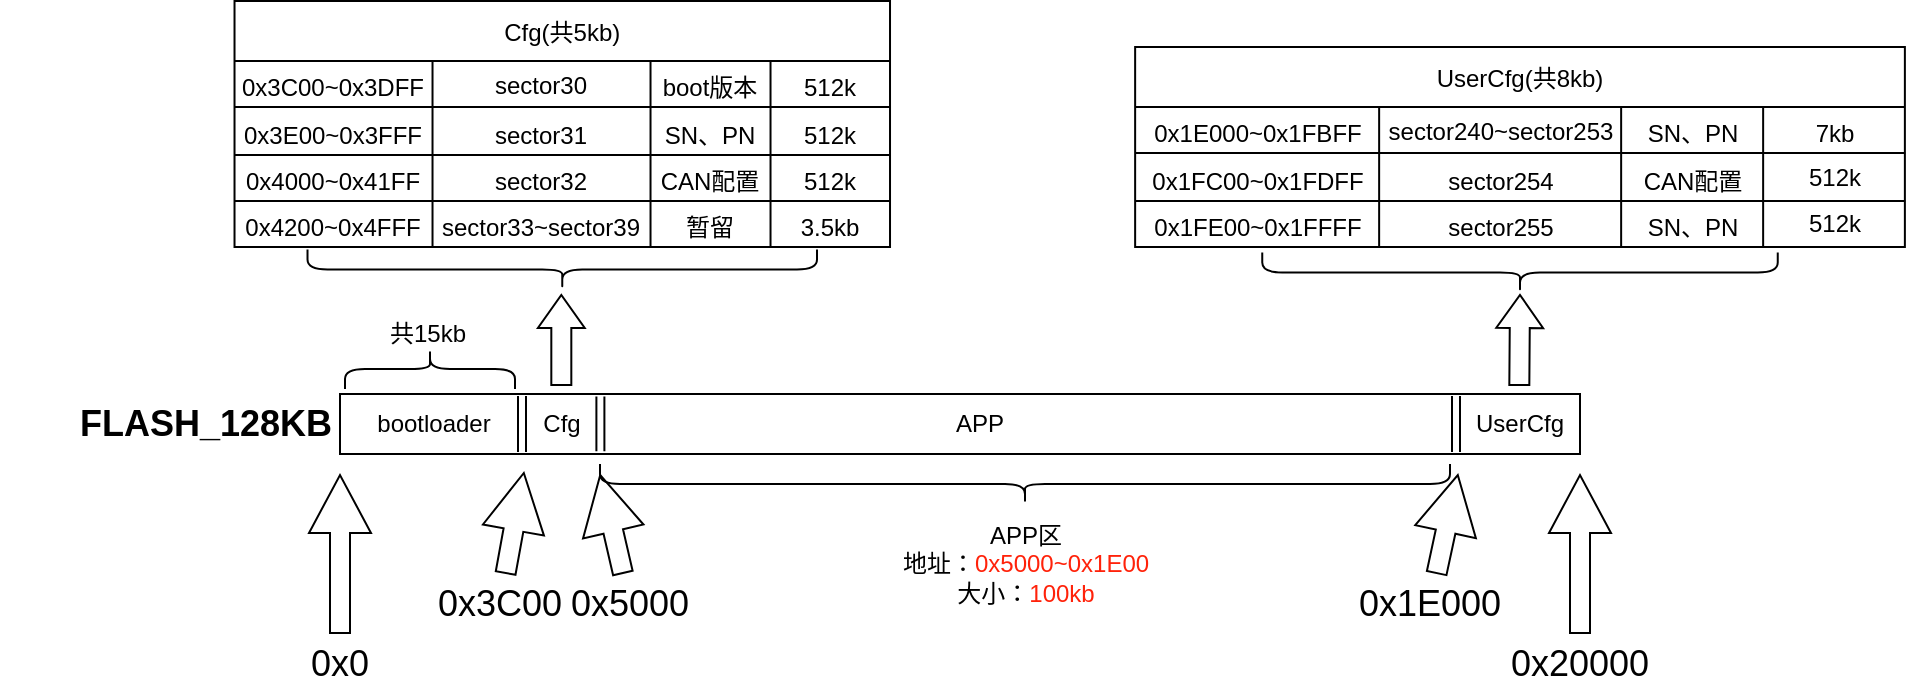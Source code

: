 <mxfile version="26.0.5">
  <diagram name="第 1 页" id="LOiiT-unrX2Uw0yE5oOl">
    <mxGraphModel dx="989" dy="509" grid="1" gridSize="10" guides="1" tooltips="1" connect="1" arrows="1" fold="1" page="1" pageScale="1" pageWidth="2000" pageHeight="2000" math="0" shadow="0">
      <root>
        <mxCell id="0" />
        <mxCell id="1" parent="0" />
        <mxCell id="IYtFgDfIM9FLVhiezO-n-1" value="" style="rounded=0;whiteSpace=wrap;html=1;" vertex="1" parent="1">
          <mxGeometry x="180" y="540" width="620" height="30" as="geometry" />
        </mxCell>
        <mxCell id="IYtFgDfIM9FLVhiezO-n-2" value="&lt;b&gt;&lt;font style=&quot;font-size: 18px;&quot;&gt;FLASH_128KB&lt;/font&gt;&lt;/b&gt;" style="text;html=1;align=center;verticalAlign=middle;whiteSpace=wrap;rounded=0;" vertex="1" parent="1">
          <mxGeometry x="10" y="525" width="206" height="60" as="geometry" />
        </mxCell>
        <mxCell id="IYtFgDfIM9FLVhiezO-n-3" value="" style="shape=flexArrow;endArrow=classic;html=1;rounded=0;width=10;endSize=9.33;" edge="1" parent="1">
          <mxGeometry width="50" height="50" relative="1" as="geometry">
            <mxPoint x="180" y="660" as="sourcePoint" />
            <mxPoint x="180" y="580" as="targetPoint" />
          </mxGeometry>
        </mxCell>
        <mxCell id="IYtFgDfIM9FLVhiezO-n-4" value="" style="shape=flexArrow;endArrow=classic;html=1;rounded=0;width=10;endSize=9.33;" edge="1" parent="1">
          <mxGeometry width="50" height="50" relative="1" as="geometry">
            <mxPoint x="800" y="660" as="sourcePoint" />
            <mxPoint x="800" y="580" as="targetPoint" />
          </mxGeometry>
        </mxCell>
        <mxCell id="IYtFgDfIM9FLVhiezO-n-5" value="&lt;font style=&quot;font-size: 18px;&quot;&gt;0x0&lt;/font&gt;" style="text;html=1;align=center;verticalAlign=middle;whiteSpace=wrap;rounded=0;" vertex="1" parent="1">
          <mxGeometry x="150" y="660" width="60" height="30" as="geometry" />
        </mxCell>
        <mxCell id="IYtFgDfIM9FLVhiezO-n-6" value="&lt;font style=&quot;font-size: 18px;&quot;&gt;0x20000&lt;/font&gt;" style="text;html=1;align=center;verticalAlign=middle;whiteSpace=wrap;rounded=0;" vertex="1" parent="1">
          <mxGeometry x="750" y="660" width="100" height="30" as="geometry" />
        </mxCell>
        <mxCell id="IYtFgDfIM9FLVhiezO-n-7" value="" style="shape=flexArrow;endArrow=classic;html=1;rounded=0;width=10;endSize=9.33;" edge="1" parent="1" source="IYtFgDfIM9FLVhiezO-n-8">
          <mxGeometry width="50" height="50" relative="1" as="geometry">
            <mxPoint x="310" y="660" as="sourcePoint" />
            <mxPoint x="310" y="580" as="targetPoint" />
          </mxGeometry>
        </mxCell>
        <mxCell id="IYtFgDfIM9FLVhiezO-n-9" value="" style="endArrow=none;html=1;rounded=0;entryX=0.208;entryY=1.1;entryDx=0;entryDy=0;entryPerimeter=0;" edge="1" parent="1" source="IYtFgDfIM9FLVhiezO-n-1">
          <mxGeometry width="50" height="50" relative="1" as="geometry">
            <mxPoint x="430" y="677" as="sourcePoint" />
            <mxPoint x="308.96" y="570" as="targetPoint" />
          </mxGeometry>
        </mxCell>
        <mxCell id="IYtFgDfIM9FLVhiezO-n-11" value="" style="shape=link;html=1;rounded=0;entryX=0.21;entryY=0.956;entryDx=0;entryDy=0;entryPerimeter=0;exitX=0.21;exitY=0.042;exitDx=0;exitDy=0;exitPerimeter=0;" edge="1" parent="1" source="IYtFgDfIM9FLVhiezO-n-1" target="IYtFgDfIM9FLVhiezO-n-1">
          <mxGeometry width="100" relative="1" as="geometry">
            <mxPoint x="270" y="550" as="sourcePoint" />
            <mxPoint x="370" y="550" as="targetPoint" />
            <Array as="points" />
          </mxGeometry>
        </mxCell>
        <mxCell id="IYtFgDfIM9FLVhiezO-n-12" value="" style="shape=flexArrow;endArrow=classic;html=1;rounded=0;endWidth=12.414;endSize=5.159;" edge="1" parent="1">
          <mxGeometry width="50" height="50" relative="1" as="geometry">
            <mxPoint x="290.66" y="536" as="sourcePoint" />
            <mxPoint x="290.66" y="490" as="targetPoint" />
          </mxGeometry>
        </mxCell>
        <mxCell id="IYtFgDfIM9FLVhiezO-n-13" value="" style="shape=curlyBracket;whiteSpace=wrap;html=1;rounded=1;flipH=1;labelPosition=right;verticalLabelPosition=middle;align=left;verticalAlign=middle;rotation=90;" vertex="1" parent="1">
          <mxGeometry x="281.13" y="350.38" width="20" height="254.75" as="geometry" />
        </mxCell>
        <mxCell id="IYtFgDfIM9FLVhiezO-n-15" value="" style="shape=flexArrow;endArrow=classic;html=1;rounded=0;width=10;endSize=9.33;" edge="1" parent="1" source="IYtFgDfIM9FLVhiezO-n-17">
          <mxGeometry width="50" height="50" relative="1" as="geometry">
            <mxPoint x="272" y="659" as="sourcePoint" />
            <mxPoint x="272" y="579" as="targetPoint" />
          </mxGeometry>
        </mxCell>
        <mxCell id="IYtFgDfIM9FLVhiezO-n-16" value="" style="shape=flexArrow;endArrow=classic;html=1;rounded=0;width=10;endSize=9.33;" edge="1" parent="1" target="IYtFgDfIM9FLVhiezO-n-8">
          <mxGeometry width="50" height="50" relative="1" as="geometry">
            <mxPoint x="310" y="660" as="sourcePoint" />
            <mxPoint x="310" y="580" as="targetPoint" />
          </mxGeometry>
        </mxCell>
        <mxCell id="IYtFgDfIM9FLVhiezO-n-8" value="&lt;font style=&quot;font-size: 18px;&quot;&gt;0x5000&lt;/font&gt;" style="text;html=1;align=center;verticalAlign=middle;whiteSpace=wrap;rounded=0;" vertex="1" parent="1">
          <mxGeometry x="290" y="630" width="70" height="30" as="geometry" />
        </mxCell>
        <mxCell id="IYtFgDfIM9FLVhiezO-n-17" value="&lt;font style=&quot;font-size: 18px;&quot;&gt;0x3C00&lt;/font&gt;" style="text;html=1;align=center;verticalAlign=middle;whiteSpace=wrap;rounded=0;" vertex="1" parent="1">
          <mxGeometry x="230" y="630" width="60" height="30" as="geometry" />
        </mxCell>
        <mxCell id="IYtFgDfIM9FLVhiezO-n-19" value="" style="shape=link;html=1;rounded=0;entryX=0.21;entryY=0.956;entryDx=0;entryDy=0;entryPerimeter=0;exitX=0.21;exitY=0.042;exitDx=0;exitDy=0;exitPerimeter=0;" edge="1" parent="1">
          <mxGeometry width="100" relative="1" as="geometry">
            <mxPoint x="271" y="541" as="sourcePoint" />
            <mxPoint x="271" y="569" as="targetPoint" />
            <Array as="points" />
          </mxGeometry>
        </mxCell>
        <mxCell id="IYtFgDfIM9FLVhiezO-n-20" value="bootloader" style="text;html=1;align=center;verticalAlign=middle;whiteSpace=wrap;rounded=0;" vertex="1" parent="1">
          <mxGeometry x="194" y="540" width="66" height="30" as="geometry" />
        </mxCell>
        <mxCell id="IYtFgDfIM9FLVhiezO-n-21" value="Cfg" style="text;html=1;align=center;verticalAlign=middle;whiteSpace=wrap;rounded=0;" vertex="1" parent="1">
          <mxGeometry x="271" y="540" width="40" height="30" as="geometry" />
        </mxCell>
        <mxCell id="IYtFgDfIM9FLVhiezO-n-25" value="" style="shape=flexArrow;endArrow=classic;html=1;rounded=0;width=10;endSize=9.33;" edge="1" parent="1" source="IYtFgDfIM9FLVhiezO-n-23">
          <mxGeometry width="50" height="50" relative="1" as="geometry">
            <mxPoint x="739" y="660" as="sourcePoint" />
            <mxPoint x="739" y="580" as="targetPoint" />
          </mxGeometry>
        </mxCell>
        <mxCell id="IYtFgDfIM9FLVhiezO-n-28" value="" style="shape=flexArrow;endArrow=classic;html=1;rounded=0;width=10;endSize=9.33;" edge="1" parent="1" target="IYtFgDfIM9FLVhiezO-n-23">
          <mxGeometry width="50" height="50" relative="1" as="geometry">
            <mxPoint x="739" y="660" as="sourcePoint" />
            <mxPoint x="739" y="580" as="targetPoint" />
          </mxGeometry>
        </mxCell>
        <mxCell id="IYtFgDfIM9FLVhiezO-n-23" value="&lt;font style=&quot;font-size: 18px;&quot;&gt;0x1E000&lt;/font&gt;" style="text;html=1;align=center;verticalAlign=middle;whiteSpace=wrap;rounded=0;" vertex="1" parent="1">
          <mxGeometry x="690" y="630" width="70" height="30" as="geometry" />
        </mxCell>
        <mxCell id="IYtFgDfIM9FLVhiezO-n-29" value="" style="shape=link;html=1;rounded=0;entryX=0.21;entryY=0.956;entryDx=0;entryDy=0;entryPerimeter=0;exitX=0.21;exitY=0.042;exitDx=0;exitDy=0;exitPerimeter=0;" edge="1" parent="1">
          <mxGeometry width="100" relative="1" as="geometry">
            <mxPoint x="738" y="541" as="sourcePoint" />
            <mxPoint x="738" y="569" as="targetPoint" />
            <Array as="points" />
          </mxGeometry>
        </mxCell>
        <mxCell id="IYtFgDfIM9FLVhiezO-n-30" value="" style="shape=flexArrow;endArrow=classic;html=1;rounded=0;endWidth=12.414;endSize=5.159;" edge="1" parent="1">
          <mxGeometry width="50" height="50" relative="1" as="geometry">
            <mxPoint x="769.66" y="536" as="sourcePoint" />
            <mxPoint x="770" y="490" as="targetPoint" />
          </mxGeometry>
        </mxCell>
        <mxCell id="IYtFgDfIM9FLVhiezO-n-31" value="" style="shape=curlyBracket;whiteSpace=wrap;html=1;rounded=1;flipH=1;labelPosition=right;verticalLabelPosition=middle;align=left;verticalAlign=middle;rotation=90;" vertex="1" parent="1">
          <mxGeometry x="760" y="350.38" width="20" height="257.75" as="geometry" />
        </mxCell>
        <mxCell id="IYtFgDfIM9FLVhiezO-n-33" value="UserCfg" style="text;html=1;align=center;verticalAlign=middle;whiteSpace=wrap;rounded=0;" vertex="1" parent="1">
          <mxGeometry x="750" y="540" width="40" height="30" as="geometry" />
        </mxCell>
        <mxCell id="IYtFgDfIM9FLVhiezO-n-34" value="APP" style="text;html=1;align=center;verticalAlign=middle;whiteSpace=wrap;rounded=0;" vertex="1" parent="1">
          <mxGeometry x="470" y="540" width="60" height="30" as="geometry" />
        </mxCell>
        <mxCell id="IYtFgDfIM9FLVhiezO-n-35" value="" style="shape=curlyBracket;whiteSpace=wrap;html=1;rounded=1;labelPosition=left;verticalLabelPosition=middle;align=right;verticalAlign=middle;rotation=-90;" vertex="1" parent="1">
          <mxGeometry x="512.5" y="372.5" width="20" height="425" as="geometry" />
        </mxCell>
        <mxCell id="IYtFgDfIM9FLVhiezO-n-48" value="Cfg(共5kb)" style="shape=table;startSize=30;container=1;collapsible=0;childLayout=tableLayout;strokeColor=default;fontSize=12;" vertex="1" parent="1">
          <mxGeometry x="127.26" y="343.5" width="327.75" height="123" as="geometry" />
        </mxCell>
        <mxCell id="IYtFgDfIM9FLVhiezO-n-49" value="" style="shape=tableRow;horizontal=0;startSize=0;swimlaneHead=0;swimlaneBody=0;strokeColor=inherit;top=0;left=0;bottom=0;right=0;collapsible=0;dropTarget=0;fillColor=none;points=[[0,0.5],[1,0.5]];portConstraint=eastwest;fontSize=16;" vertex="1" parent="IYtFgDfIM9FLVhiezO-n-48">
          <mxGeometry y="30" width="327.75" height="23" as="geometry" />
        </mxCell>
        <mxCell id="IYtFgDfIM9FLVhiezO-n-50" value="&lt;font style=&quot;font-size: 12px;&quot;&gt;0x3C00~0x3DFF&lt;/font&gt;" style="shape=partialRectangle;html=1;whiteSpace=wrap;connectable=0;strokeColor=inherit;overflow=hidden;fillColor=none;top=0;left=0;bottom=0;right=0;pointerEvents=1;fontSize=16;" vertex="1" parent="IYtFgDfIM9FLVhiezO-n-49">
          <mxGeometry width="99" height="23" as="geometry">
            <mxRectangle width="99" height="23" as="alternateBounds" />
          </mxGeometry>
        </mxCell>
        <mxCell id="IYtFgDfIM9FLVhiezO-n-51" value="&lt;font style=&quot;font-size: 12px;&quot;&gt;sector30&lt;/font&gt;" style="shape=partialRectangle;html=1;whiteSpace=wrap;connectable=0;strokeColor=inherit;overflow=hidden;fillColor=none;top=0;left=0;bottom=0;right=0;pointerEvents=1;fontSize=13;" vertex="1" parent="IYtFgDfIM9FLVhiezO-n-49">
          <mxGeometry x="99" width="109" height="23" as="geometry">
            <mxRectangle width="109" height="23" as="alternateBounds" />
          </mxGeometry>
        </mxCell>
        <mxCell id="IYtFgDfIM9FLVhiezO-n-52" value="&lt;font style=&quot;font-size: 12px;&quot;&gt;boot版本&lt;/font&gt;" style="shape=partialRectangle;html=1;whiteSpace=wrap;connectable=0;strokeColor=inherit;overflow=hidden;fillColor=none;top=0;left=0;bottom=0;right=0;pointerEvents=1;fontSize=16;" vertex="1" parent="IYtFgDfIM9FLVhiezO-n-49">
          <mxGeometry x="208" width="60" height="23" as="geometry">
            <mxRectangle width="60" height="23" as="alternateBounds" />
          </mxGeometry>
        </mxCell>
        <mxCell id="IYtFgDfIM9FLVhiezO-n-126" value="&lt;font style=&quot;font-size: 12px;&quot;&gt;512k&lt;/font&gt;" style="shape=partialRectangle;html=1;whiteSpace=wrap;connectable=0;strokeColor=inherit;overflow=hidden;fillColor=none;top=0;left=0;bottom=0;right=0;pointerEvents=1;fontSize=16;" vertex="1" parent="IYtFgDfIM9FLVhiezO-n-49">
          <mxGeometry x="268" width="60" height="23" as="geometry">
            <mxRectangle width="60" height="23" as="alternateBounds" />
          </mxGeometry>
        </mxCell>
        <mxCell id="IYtFgDfIM9FLVhiezO-n-53" value="" style="shape=tableRow;horizontal=0;startSize=0;swimlaneHead=0;swimlaneBody=0;strokeColor=inherit;top=0;left=0;bottom=0;right=0;collapsible=0;dropTarget=0;fillColor=none;points=[[0,0.5],[1,0.5]];portConstraint=eastwest;fontSize=16;" vertex="1" parent="IYtFgDfIM9FLVhiezO-n-48">
          <mxGeometry y="53" width="327.75" height="24" as="geometry" />
        </mxCell>
        <mxCell id="IYtFgDfIM9FLVhiezO-n-54" value="&lt;font style=&quot;font-size: 12px;&quot;&gt;0x3E00~0x3FFF&lt;/font&gt;" style="shape=partialRectangle;html=1;whiteSpace=wrap;connectable=0;strokeColor=inherit;overflow=hidden;fillColor=none;top=0;left=0;bottom=0;right=0;pointerEvents=1;fontSize=16;" vertex="1" parent="IYtFgDfIM9FLVhiezO-n-53">
          <mxGeometry width="99" height="24" as="geometry">
            <mxRectangle width="99" height="24" as="alternateBounds" />
          </mxGeometry>
        </mxCell>
        <mxCell id="IYtFgDfIM9FLVhiezO-n-55" value="&lt;font style=&quot;font-size: 12px;&quot;&gt;sector31&lt;/font&gt;" style="shape=partialRectangle;html=1;whiteSpace=wrap;connectable=0;strokeColor=inherit;overflow=hidden;fillColor=none;top=0;left=0;bottom=0;right=0;pointerEvents=1;fontSize=16;" vertex="1" parent="IYtFgDfIM9FLVhiezO-n-53">
          <mxGeometry x="99" width="109" height="24" as="geometry">
            <mxRectangle width="109" height="24" as="alternateBounds" />
          </mxGeometry>
        </mxCell>
        <mxCell id="IYtFgDfIM9FLVhiezO-n-56" value="&lt;font style=&quot;font-size: 12px;&quot;&gt;SN、PN&lt;/font&gt;" style="shape=partialRectangle;html=1;whiteSpace=wrap;connectable=0;strokeColor=inherit;overflow=hidden;fillColor=none;top=0;left=0;bottom=0;right=0;pointerEvents=1;fontSize=16;" vertex="1" parent="IYtFgDfIM9FLVhiezO-n-53">
          <mxGeometry x="208" width="60" height="24" as="geometry">
            <mxRectangle width="60" height="24" as="alternateBounds" />
          </mxGeometry>
        </mxCell>
        <mxCell id="IYtFgDfIM9FLVhiezO-n-127" value="&lt;font style=&quot;font-size: 12px;&quot;&gt;512k&lt;/font&gt;" style="shape=partialRectangle;html=1;whiteSpace=wrap;connectable=0;strokeColor=inherit;overflow=hidden;fillColor=none;top=0;left=0;bottom=0;right=0;pointerEvents=1;fontSize=16;" vertex="1" parent="IYtFgDfIM9FLVhiezO-n-53">
          <mxGeometry x="268" width="60" height="24" as="geometry">
            <mxRectangle width="60" height="24" as="alternateBounds" />
          </mxGeometry>
        </mxCell>
        <mxCell id="IYtFgDfIM9FLVhiezO-n-57" value="" style="shape=tableRow;horizontal=0;startSize=0;swimlaneHead=0;swimlaneBody=0;strokeColor=inherit;top=0;left=0;bottom=0;right=0;collapsible=0;dropTarget=0;fillColor=none;points=[[0,0.5],[1,0.5]];portConstraint=eastwest;fontSize=16;" vertex="1" parent="IYtFgDfIM9FLVhiezO-n-48">
          <mxGeometry y="77" width="327.75" height="23" as="geometry" />
        </mxCell>
        <mxCell id="IYtFgDfIM9FLVhiezO-n-58" value="&lt;font style=&quot;font-size: 12px;&quot;&gt;0x4000~0x41FF&lt;/font&gt;" style="shape=partialRectangle;html=1;whiteSpace=wrap;connectable=0;strokeColor=inherit;overflow=hidden;fillColor=none;top=0;left=0;bottom=0;right=0;pointerEvents=1;fontSize=16;" vertex="1" parent="IYtFgDfIM9FLVhiezO-n-57">
          <mxGeometry width="99" height="23" as="geometry">
            <mxRectangle width="99" height="23" as="alternateBounds" />
          </mxGeometry>
        </mxCell>
        <mxCell id="IYtFgDfIM9FLVhiezO-n-59" value="&lt;font style=&quot;font-size: 12px;&quot;&gt;sector32&lt;/font&gt;" style="shape=partialRectangle;html=1;whiteSpace=wrap;connectable=0;strokeColor=inherit;overflow=hidden;fillColor=none;top=0;left=0;bottom=0;right=0;pointerEvents=1;fontSize=16;" vertex="1" parent="IYtFgDfIM9FLVhiezO-n-57">
          <mxGeometry x="99" width="109" height="23" as="geometry">
            <mxRectangle width="109" height="23" as="alternateBounds" />
          </mxGeometry>
        </mxCell>
        <mxCell id="IYtFgDfIM9FLVhiezO-n-60" value="&lt;font style=&quot;font-size: 12px;&quot;&gt;CAN配置&lt;/font&gt;" style="shape=partialRectangle;html=1;whiteSpace=wrap;connectable=0;strokeColor=inherit;overflow=hidden;fillColor=none;top=0;left=0;bottom=0;right=0;pointerEvents=1;fontSize=16;" vertex="1" parent="IYtFgDfIM9FLVhiezO-n-57">
          <mxGeometry x="208" width="60" height="23" as="geometry">
            <mxRectangle width="60" height="23" as="alternateBounds" />
          </mxGeometry>
        </mxCell>
        <mxCell id="IYtFgDfIM9FLVhiezO-n-128" value="&lt;font style=&quot;font-size: 12px;&quot;&gt;512k&lt;/font&gt;" style="shape=partialRectangle;html=1;whiteSpace=wrap;connectable=0;strokeColor=inherit;overflow=hidden;fillColor=none;top=0;left=0;bottom=0;right=0;pointerEvents=1;fontSize=16;" vertex="1" parent="IYtFgDfIM9FLVhiezO-n-57">
          <mxGeometry x="268" width="60" height="23" as="geometry">
            <mxRectangle width="60" height="23" as="alternateBounds" />
          </mxGeometry>
        </mxCell>
        <mxCell id="IYtFgDfIM9FLVhiezO-n-65" style="shape=tableRow;horizontal=0;startSize=0;swimlaneHead=0;swimlaneBody=0;strokeColor=inherit;top=0;left=0;bottom=0;right=0;collapsible=0;dropTarget=0;fillColor=none;points=[[0,0.5],[1,0.5]];portConstraint=eastwest;fontSize=16;" vertex="1" parent="IYtFgDfIM9FLVhiezO-n-48">
          <mxGeometry y="100" width="327.75" height="23" as="geometry" />
        </mxCell>
        <mxCell id="IYtFgDfIM9FLVhiezO-n-66" value="&lt;font style=&quot;font-size: 12px;&quot;&gt;0x4200~0x4FFF&lt;/font&gt;" style="shape=partialRectangle;html=1;whiteSpace=wrap;connectable=0;strokeColor=inherit;overflow=hidden;fillColor=none;top=0;left=0;bottom=0;right=0;pointerEvents=1;fontSize=16;" vertex="1" parent="IYtFgDfIM9FLVhiezO-n-65">
          <mxGeometry width="99" height="23" as="geometry">
            <mxRectangle width="99" height="23" as="alternateBounds" />
          </mxGeometry>
        </mxCell>
        <mxCell id="IYtFgDfIM9FLVhiezO-n-67" value="&lt;font style=&quot;font-size: 12px;&quot;&gt;sector33~sector39&lt;/font&gt;" style="shape=partialRectangle;html=1;whiteSpace=wrap;connectable=0;strokeColor=inherit;overflow=hidden;fillColor=none;top=0;left=0;bottom=0;right=0;pointerEvents=1;fontSize=16;" vertex="1" parent="IYtFgDfIM9FLVhiezO-n-65">
          <mxGeometry x="99" width="109" height="23" as="geometry">
            <mxRectangle width="109" height="23" as="alternateBounds" />
          </mxGeometry>
        </mxCell>
        <mxCell id="IYtFgDfIM9FLVhiezO-n-68" value="&lt;font style=&quot;font-size: 12px;&quot;&gt;暂留&lt;/font&gt;" style="shape=partialRectangle;html=1;whiteSpace=wrap;connectable=0;strokeColor=inherit;overflow=hidden;fillColor=none;top=0;left=0;bottom=0;right=0;pointerEvents=1;fontSize=16;" vertex="1" parent="IYtFgDfIM9FLVhiezO-n-65">
          <mxGeometry x="208" width="60" height="23" as="geometry">
            <mxRectangle width="60" height="23" as="alternateBounds" />
          </mxGeometry>
        </mxCell>
        <mxCell id="IYtFgDfIM9FLVhiezO-n-129" value="&lt;font style=&quot;font-size: 12px;&quot;&gt;3.5kb&lt;/font&gt;" style="shape=partialRectangle;html=1;whiteSpace=wrap;connectable=0;strokeColor=inherit;overflow=hidden;fillColor=none;top=0;left=0;bottom=0;right=0;pointerEvents=1;fontSize=16;" vertex="1" parent="IYtFgDfIM9FLVhiezO-n-65">
          <mxGeometry x="268" width="60" height="23" as="geometry">
            <mxRectangle width="60" height="23" as="alternateBounds" />
          </mxGeometry>
        </mxCell>
        <mxCell id="IYtFgDfIM9FLVhiezO-n-36" value="APP区&lt;div&gt;地址：&lt;font style=&quot;color: rgb(255, 34, 10);&quot;&gt;0x5000~0x1E00&lt;/font&gt;&lt;/div&gt;&lt;div&gt;大小：&lt;font style=&quot;color: rgb(255, 34, 10);&quot;&gt;100kb&lt;/font&gt;&lt;/div&gt;" style="text;html=1;align=center;verticalAlign=middle;whiteSpace=wrap;rounded=0;" vertex="1" parent="1">
          <mxGeometry x="432.5" y="590" width="180" height="70" as="geometry" />
        </mxCell>
        <mxCell id="IYtFgDfIM9FLVhiezO-n-81" value="UserCfg(共8kb)" style="shape=table;startSize=30;container=1;collapsible=0;childLayout=tableLayout;strokeColor=default;fontSize=12;" vertex="1" parent="1">
          <mxGeometry x="577.57" y="366.5" width="384.87" height="100" as="geometry" />
        </mxCell>
        <mxCell id="IYtFgDfIM9FLVhiezO-n-82" value="" style="shape=tableRow;horizontal=0;startSize=0;swimlaneHead=0;swimlaneBody=0;strokeColor=inherit;top=0;left=0;bottom=0;right=0;collapsible=0;dropTarget=0;fillColor=none;points=[[0,0.5],[1,0.5]];portConstraint=eastwest;fontSize=16;" vertex="1" parent="IYtFgDfIM9FLVhiezO-n-81">
          <mxGeometry y="30" width="384.87" height="23" as="geometry" />
        </mxCell>
        <mxCell id="IYtFgDfIM9FLVhiezO-n-83" value="&lt;span style=&quot;font-size: 12px;&quot;&gt;0x1E000~0x1FBFF&lt;/span&gt;" style="shape=partialRectangle;html=1;whiteSpace=wrap;connectable=0;strokeColor=inherit;overflow=hidden;fillColor=none;top=0;left=0;bottom=0;right=0;pointerEvents=1;fontSize=16;" vertex="1" parent="IYtFgDfIM9FLVhiezO-n-82">
          <mxGeometry width="122" height="23" as="geometry">
            <mxRectangle width="122" height="23" as="alternateBounds" />
          </mxGeometry>
        </mxCell>
        <mxCell id="IYtFgDfIM9FLVhiezO-n-84" value="&lt;span style=&quot;font-size: 12px;&quot;&gt;sector240~sector253&lt;/span&gt;" style="shape=partialRectangle;html=1;whiteSpace=wrap;connectable=0;strokeColor=inherit;overflow=hidden;fillColor=none;top=0;left=0;bottom=0;right=0;pointerEvents=1;fontSize=13;" vertex="1" parent="IYtFgDfIM9FLVhiezO-n-82">
          <mxGeometry x="122" width="121" height="23" as="geometry">
            <mxRectangle width="121" height="23" as="alternateBounds" />
          </mxGeometry>
        </mxCell>
        <mxCell id="IYtFgDfIM9FLVhiezO-n-85" value="&lt;span style=&quot;font-size: 12px;&quot;&gt;SN、PN&lt;/span&gt;" style="shape=partialRectangle;html=1;whiteSpace=wrap;connectable=0;strokeColor=inherit;overflow=hidden;fillColor=none;top=0;left=0;bottom=0;right=0;pointerEvents=1;fontSize=16;" vertex="1" parent="IYtFgDfIM9FLVhiezO-n-82">
          <mxGeometry x="243" width="71" height="23" as="geometry">
            <mxRectangle width="71" height="23" as="alternateBounds" />
          </mxGeometry>
        </mxCell>
        <mxCell id="IYtFgDfIM9FLVhiezO-n-123" value="&lt;font style=&quot;font-size: 12px;&quot;&gt;7kb&lt;/font&gt;" style="shape=partialRectangle;html=1;whiteSpace=wrap;connectable=0;strokeColor=inherit;overflow=hidden;fillColor=none;top=0;left=0;bottom=0;right=0;pointerEvents=1;fontSize=16;" vertex="1" parent="IYtFgDfIM9FLVhiezO-n-82">
          <mxGeometry x="314" width="71" height="23" as="geometry">
            <mxRectangle width="71" height="23" as="alternateBounds" />
          </mxGeometry>
        </mxCell>
        <mxCell id="IYtFgDfIM9FLVhiezO-n-86" value="" style="shape=tableRow;horizontal=0;startSize=0;swimlaneHead=0;swimlaneBody=0;strokeColor=inherit;top=0;left=0;bottom=0;right=0;collapsible=0;dropTarget=0;fillColor=none;points=[[0,0.5],[1,0.5]];portConstraint=eastwest;fontSize=16;" vertex="1" parent="IYtFgDfIM9FLVhiezO-n-81">
          <mxGeometry y="53" width="384.87" height="24" as="geometry" />
        </mxCell>
        <mxCell id="IYtFgDfIM9FLVhiezO-n-87" value="&lt;span style=&quot;font-size: 12px;&quot;&gt;0x1FC00~0x1FDFF&lt;/span&gt;" style="shape=partialRectangle;html=1;whiteSpace=wrap;connectable=0;strokeColor=inherit;overflow=hidden;fillColor=none;top=0;left=0;bottom=0;right=0;pointerEvents=1;fontSize=16;" vertex="1" parent="IYtFgDfIM9FLVhiezO-n-86">
          <mxGeometry width="122" height="24" as="geometry">
            <mxRectangle width="122" height="24" as="alternateBounds" />
          </mxGeometry>
        </mxCell>
        <mxCell id="IYtFgDfIM9FLVhiezO-n-88" value="&lt;span style=&quot;font-size: 12px;&quot;&gt;sector254&lt;/span&gt;" style="shape=partialRectangle;html=1;whiteSpace=wrap;connectable=0;strokeColor=inherit;overflow=hidden;fillColor=none;top=0;left=0;bottom=0;right=0;pointerEvents=1;fontSize=16;" vertex="1" parent="IYtFgDfIM9FLVhiezO-n-86">
          <mxGeometry x="122" width="121" height="24" as="geometry">
            <mxRectangle width="121" height="24" as="alternateBounds" />
          </mxGeometry>
        </mxCell>
        <mxCell id="IYtFgDfIM9FLVhiezO-n-89" value="&lt;span style=&quot;font-size: 12px;&quot;&gt;CAN配置&lt;/span&gt;" style="shape=partialRectangle;html=1;whiteSpace=wrap;connectable=0;strokeColor=inherit;overflow=hidden;fillColor=none;top=0;left=0;bottom=0;right=0;pointerEvents=1;fontSize=16;" vertex="1" parent="IYtFgDfIM9FLVhiezO-n-86">
          <mxGeometry x="243" width="71" height="24" as="geometry">
            <mxRectangle width="71" height="24" as="alternateBounds" />
          </mxGeometry>
        </mxCell>
        <mxCell id="IYtFgDfIM9FLVhiezO-n-124" value="512k" style="shape=partialRectangle;html=1;whiteSpace=wrap;connectable=0;strokeColor=inherit;overflow=hidden;fillColor=none;top=0;left=0;bottom=0;right=0;pointerEvents=1;fontSize=12;" vertex="1" parent="IYtFgDfIM9FLVhiezO-n-86">
          <mxGeometry x="314" width="71" height="24" as="geometry">
            <mxRectangle width="71" height="24" as="alternateBounds" />
          </mxGeometry>
        </mxCell>
        <mxCell id="IYtFgDfIM9FLVhiezO-n-90" value="" style="shape=tableRow;horizontal=0;startSize=0;swimlaneHead=0;swimlaneBody=0;strokeColor=inherit;top=0;left=0;bottom=0;right=0;collapsible=0;dropTarget=0;fillColor=none;points=[[0,0.5],[1,0.5]];portConstraint=eastwest;fontSize=16;" vertex="1" parent="IYtFgDfIM9FLVhiezO-n-81">
          <mxGeometry y="77" width="384.87" height="23" as="geometry" />
        </mxCell>
        <mxCell id="IYtFgDfIM9FLVhiezO-n-91" value="&lt;span style=&quot;font-size: 12px;&quot;&gt;0x1FE00~0x1FFFF&lt;/span&gt;" style="shape=partialRectangle;html=1;whiteSpace=wrap;connectable=0;strokeColor=inherit;overflow=hidden;fillColor=none;top=0;left=0;bottom=0;right=0;pointerEvents=1;fontSize=16;" vertex="1" parent="IYtFgDfIM9FLVhiezO-n-90">
          <mxGeometry width="122" height="23" as="geometry">
            <mxRectangle width="122" height="23" as="alternateBounds" />
          </mxGeometry>
        </mxCell>
        <mxCell id="IYtFgDfIM9FLVhiezO-n-92" value="&lt;span style=&quot;font-size: 12px;&quot;&gt;sector255&lt;/span&gt;" style="shape=partialRectangle;html=1;whiteSpace=wrap;connectable=0;strokeColor=inherit;overflow=hidden;fillColor=none;top=0;left=0;bottom=0;right=0;pointerEvents=1;fontSize=16;" vertex="1" parent="IYtFgDfIM9FLVhiezO-n-90">
          <mxGeometry x="122" width="121" height="23" as="geometry">
            <mxRectangle width="121" height="23" as="alternateBounds" />
          </mxGeometry>
        </mxCell>
        <mxCell id="IYtFgDfIM9FLVhiezO-n-93" value="&lt;span style=&quot;font-size: 12px;&quot;&gt;SN、PN&lt;/span&gt;" style="shape=partialRectangle;html=1;whiteSpace=wrap;connectable=0;strokeColor=inherit;overflow=hidden;fillColor=none;top=0;left=0;bottom=0;right=0;pointerEvents=1;fontSize=16;" vertex="1" parent="IYtFgDfIM9FLVhiezO-n-90">
          <mxGeometry x="243" width="71" height="23" as="geometry">
            <mxRectangle width="71" height="23" as="alternateBounds" />
          </mxGeometry>
        </mxCell>
        <mxCell id="IYtFgDfIM9FLVhiezO-n-125" value="512k" style="shape=partialRectangle;html=1;whiteSpace=wrap;connectable=0;strokeColor=inherit;overflow=hidden;fillColor=none;top=0;left=0;bottom=0;right=0;pointerEvents=1;fontSize=12;" vertex="1" parent="IYtFgDfIM9FLVhiezO-n-90">
          <mxGeometry x="314" width="71" height="23" as="geometry">
            <mxRectangle width="71" height="23" as="alternateBounds" />
          </mxGeometry>
        </mxCell>
        <mxCell id="IYtFgDfIM9FLVhiezO-n-131" value="" style="shape=curlyBracket;whiteSpace=wrap;html=1;rounded=1;labelPosition=left;verticalLabelPosition=middle;align=right;verticalAlign=middle;rotation=90;" vertex="1" parent="1">
          <mxGeometry x="215" y="485" width="20" height="85" as="geometry" />
        </mxCell>
        <mxCell id="IYtFgDfIM9FLVhiezO-n-132" value="共15kb" style="text;html=1;align=center;verticalAlign=middle;whiteSpace=wrap;rounded=0;" vertex="1" parent="1">
          <mxGeometry x="194" y="495" width="60" height="30" as="geometry" />
        </mxCell>
      </root>
    </mxGraphModel>
  </diagram>
</mxfile>
